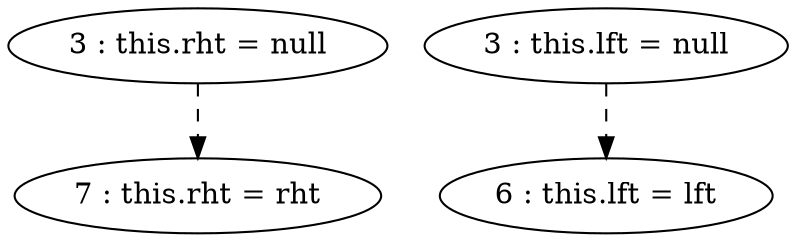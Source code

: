 digraph G {
"3 : this.rht = null"
"3 : this.rht = null" -> "7 : this.rht = rht" [style=dashed]
"3 : this.lft = null"
"3 : this.lft = null" -> "6 : this.lft = lft" [style=dashed]
"6 : this.lft = lft"
"7 : this.rht = rht"
}